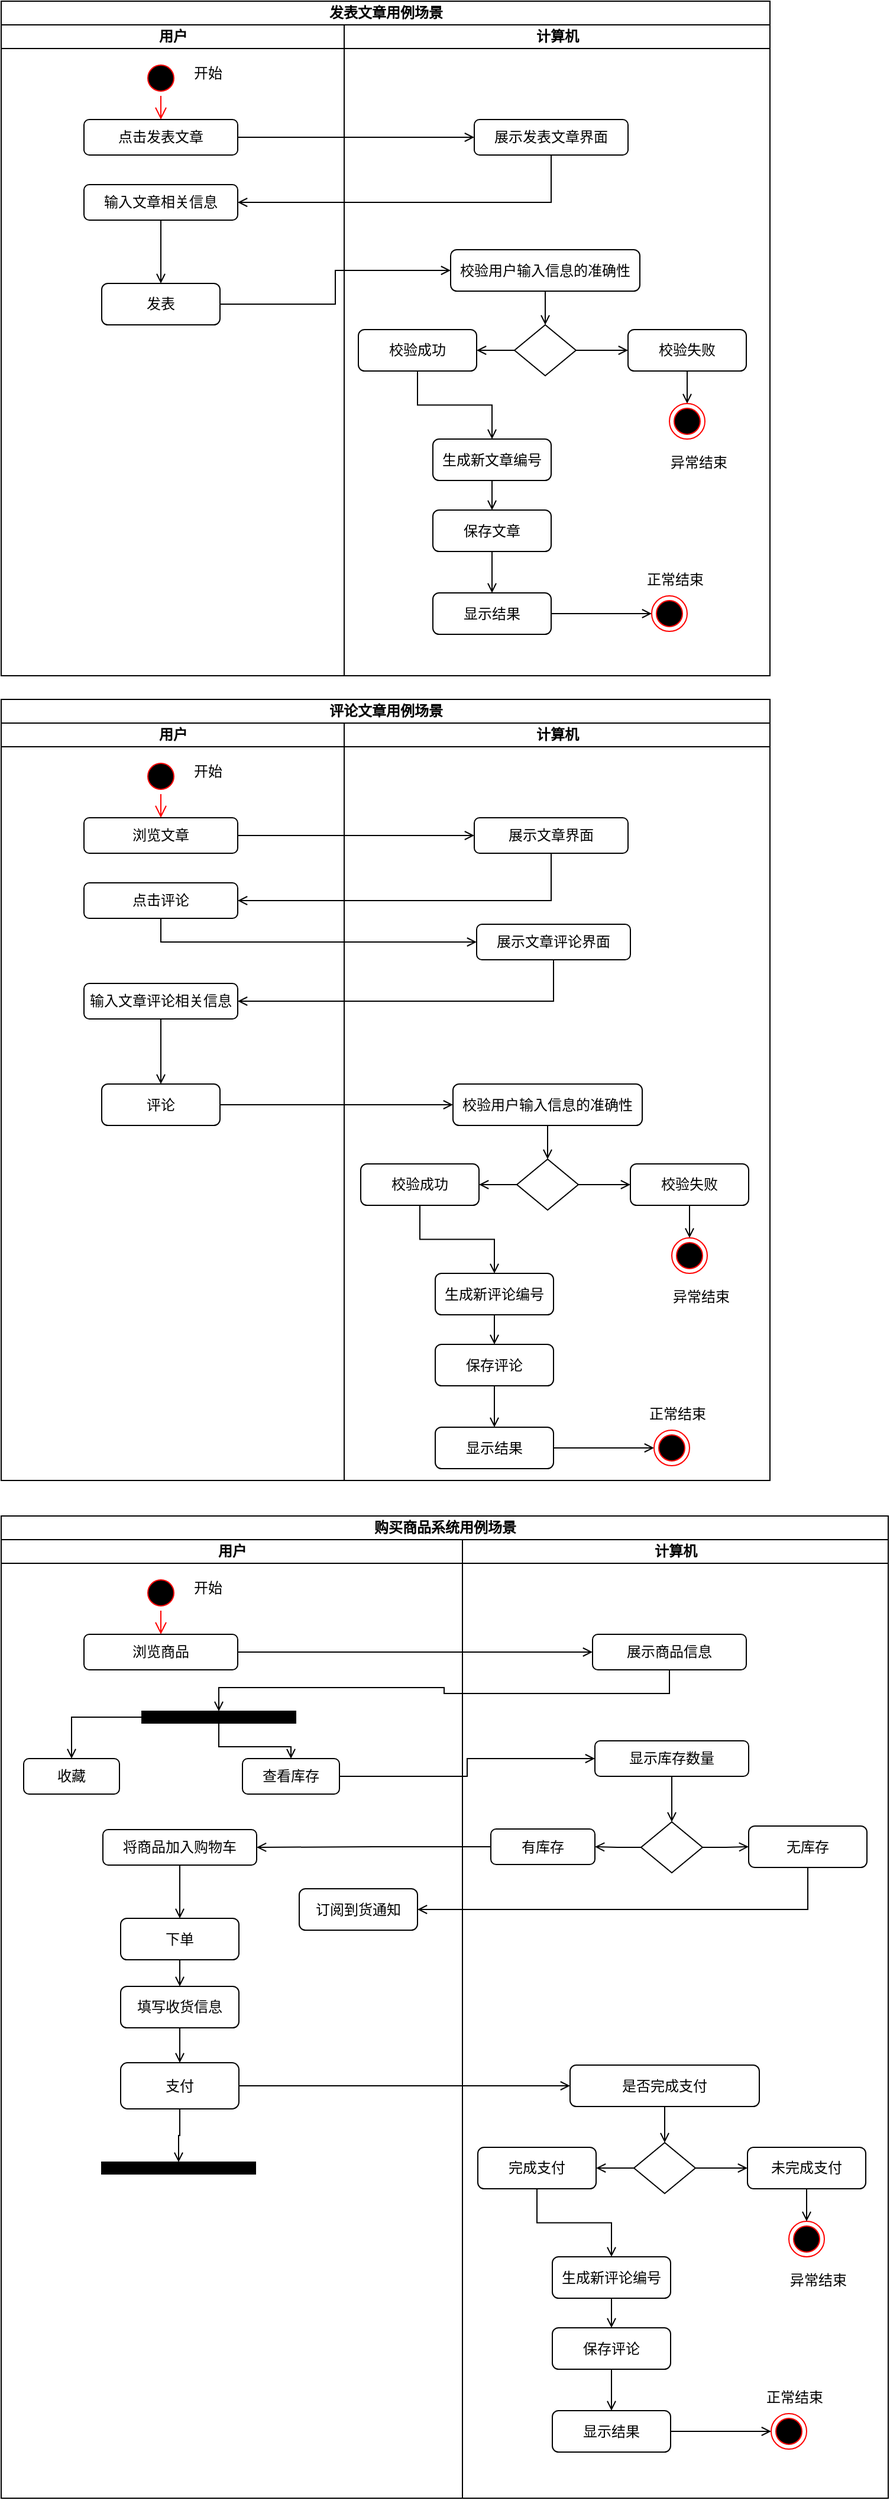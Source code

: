 <mxfile version="10.5.9" type="github"><diagram id="jBasl8lgkb4JKTrWV-qp" name="Page-1"><mxGraphModel dx="1158" dy="766" grid="1" gridSize="10" guides="1" tooltips="1" connect="1" arrows="1" fold="1" page="1" pageScale="1" pageWidth="1000" pageHeight="1169" math="0" shadow="0"><root><mxCell id="0"/><mxCell id="1" parent="0"/><mxCell id="3nHpxiF2lvMLMRA03GOL-1" value="发表文章用例场景" style="swimlane;html=1;childLayout=stackLayout;resizeParent=1;resizeParentMax=0;startSize=20;" parent="1" vertex="1"><mxGeometry x="20" y="20" width="650" height="570" as="geometry"/></mxCell><mxCell id="3nHpxiF2lvMLMRA03GOL-2" value="用户" style="swimlane;html=1;startSize=20;" parent="3nHpxiF2lvMLMRA03GOL-1" vertex="1"><mxGeometry y="20" width="290" height="550" as="geometry"/></mxCell><mxCell id="y1vb7JaNvTkRQ3xU6sZH-1" value="" style="ellipse;html=1;shape=startState;fillColor=#000000;strokeColor=#ff0000;" vertex="1" parent="3nHpxiF2lvMLMRA03GOL-2"><mxGeometry x="120" y="30" width="30" height="30" as="geometry"/></mxCell><mxCell id="y1vb7JaNvTkRQ3xU6sZH-2" value="" style="edgeStyle=orthogonalEdgeStyle;html=1;verticalAlign=bottom;endArrow=open;endSize=8;strokeColor=#ff0000;entryX=0.5;entryY=0;entryDx=0;entryDy=0;" edge="1" source="y1vb7JaNvTkRQ3xU6sZH-1" parent="3nHpxiF2lvMLMRA03GOL-2" target="y1vb7JaNvTkRQ3xU6sZH-3"><mxGeometry relative="1" as="geometry"><mxPoint x="135" y="100" as="targetPoint"/></mxGeometry></mxCell><mxCell id="y1vb7JaNvTkRQ3xU6sZH-3" value="点击发表文章" style="rounded=1;whiteSpace=wrap;html=1;" vertex="1" parent="3nHpxiF2lvMLMRA03GOL-2"><mxGeometry x="70" y="80" width="130" height="30" as="geometry"/></mxCell><mxCell id="y1vb7JaNvTkRQ3xU6sZH-38" style="edgeStyle=orthogonalEdgeStyle;rounded=0;orthogonalLoop=1;jettySize=auto;html=1;endArrow=open;endFill=0;" edge="1" parent="3nHpxiF2lvMLMRA03GOL-2" source="y1vb7JaNvTkRQ3xU6sZH-7" target="y1vb7JaNvTkRQ3xU6sZH-18"><mxGeometry relative="1" as="geometry"/></mxCell><mxCell id="y1vb7JaNvTkRQ3xU6sZH-7" value="输入文章相关信息" style="rounded=1;whiteSpace=wrap;html=1;" vertex="1" parent="3nHpxiF2lvMLMRA03GOL-2"><mxGeometry x="70" y="135" width="130" height="30" as="geometry"/></mxCell><mxCell id="y1vb7JaNvTkRQ3xU6sZH-18" value="发表" style="rounded=1;whiteSpace=wrap;html=1;" vertex="1" parent="3nHpxiF2lvMLMRA03GOL-2"><mxGeometry x="85" y="218.5" width="100" height="35" as="geometry"/></mxCell><mxCell id="y1vb7JaNvTkRQ3xU6sZH-36" value="开始" style="text;html=1;strokeColor=none;fillColor=none;align=center;verticalAlign=middle;whiteSpace=wrap;rounded=0;" vertex="1" parent="3nHpxiF2lvMLMRA03GOL-2"><mxGeometry x="150" y="32" width="50" height="18" as="geometry"/></mxCell><mxCell id="3nHpxiF2lvMLMRA03GOL-3" value="计算机" style="swimlane;html=1;startSize=20;" parent="3nHpxiF2lvMLMRA03GOL-1" vertex="1"><mxGeometry x="290" y="20" width="360" height="550" as="geometry"/></mxCell><mxCell id="y1vb7JaNvTkRQ3xU6sZH-5" value="展示发表文章界面" style="rounded=1;whiteSpace=wrap;html=1;" vertex="1" parent="3nHpxiF2lvMLMRA03GOL-3"><mxGeometry x="110" y="80" width="130" height="30" as="geometry"/></mxCell><mxCell id="y1vb7JaNvTkRQ3xU6sZH-12" style="edgeStyle=orthogonalEdgeStyle;rounded=0;orthogonalLoop=1;jettySize=auto;html=1;entryX=0.5;entryY=0;entryDx=0;entryDy=0;endArrow=open;endFill=0;" edge="1" parent="3nHpxiF2lvMLMRA03GOL-3" source="y1vb7JaNvTkRQ3xU6sZH-9" target="y1vb7JaNvTkRQ3xU6sZH-11"><mxGeometry relative="1" as="geometry"/></mxCell><mxCell id="y1vb7JaNvTkRQ3xU6sZH-9" value="校验用户输入信息的准确性" style="rounded=1;whiteSpace=wrap;html=1;" vertex="1" parent="3nHpxiF2lvMLMRA03GOL-3"><mxGeometry x="90" y="190" width="160" height="35" as="geometry"/></mxCell><mxCell id="y1vb7JaNvTkRQ3xU6sZH-14" style="edgeStyle=orthogonalEdgeStyle;rounded=0;orthogonalLoop=1;jettySize=auto;html=1;entryX=0;entryY=0.5;entryDx=0;entryDy=0;endArrow=open;endFill=0;" edge="1" parent="3nHpxiF2lvMLMRA03GOL-3" source="y1vb7JaNvTkRQ3xU6sZH-11" target="y1vb7JaNvTkRQ3xU6sZH-13"><mxGeometry relative="1" as="geometry"/></mxCell><mxCell id="y1vb7JaNvTkRQ3xU6sZH-16" style="edgeStyle=orthogonalEdgeStyle;rounded=0;orthogonalLoop=1;jettySize=auto;html=1;entryX=1;entryY=0.5;entryDx=0;entryDy=0;endArrow=open;endFill=0;" edge="1" parent="3nHpxiF2lvMLMRA03GOL-3" source="y1vb7JaNvTkRQ3xU6sZH-11" target="y1vb7JaNvTkRQ3xU6sZH-15"><mxGeometry relative="1" as="geometry"/></mxCell><mxCell id="y1vb7JaNvTkRQ3xU6sZH-11" value="" style="rhombus;whiteSpace=wrap;html=1;" vertex="1" parent="3nHpxiF2lvMLMRA03GOL-3"><mxGeometry x="144" y="253.5" width="52" height="43" as="geometry"/></mxCell><mxCell id="y1vb7JaNvTkRQ3xU6sZH-29" style="edgeStyle=orthogonalEdgeStyle;rounded=0;orthogonalLoop=1;jettySize=auto;html=1;entryX=0.5;entryY=0;entryDx=0;entryDy=0;endArrow=open;endFill=0;" edge="1" parent="3nHpxiF2lvMLMRA03GOL-3" source="y1vb7JaNvTkRQ3xU6sZH-13" target="y1vb7JaNvTkRQ3xU6sZH-27"><mxGeometry relative="1" as="geometry"/></mxCell><mxCell id="y1vb7JaNvTkRQ3xU6sZH-13" value="校验失败" style="rounded=1;whiteSpace=wrap;html=1;" vertex="1" parent="3nHpxiF2lvMLMRA03GOL-3"><mxGeometry x="240" y="257.5" width="100" height="35" as="geometry"/></mxCell><mxCell id="y1vb7JaNvTkRQ3xU6sZH-37" style="edgeStyle=orthogonalEdgeStyle;rounded=0;orthogonalLoop=1;jettySize=auto;html=1;entryX=0.5;entryY=0;entryDx=0;entryDy=0;endArrow=open;endFill=0;" edge="1" parent="3nHpxiF2lvMLMRA03GOL-3" source="y1vb7JaNvTkRQ3xU6sZH-15" target="y1vb7JaNvTkRQ3xU6sZH-21"><mxGeometry relative="1" as="geometry"/></mxCell><mxCell id="y1vb7JaNvTkRQ3xU6sZH-15" value="校验成功" style="rounded=1;whiteSpace=wrap;html=1;" vertex="1" parent="3nHpxiF2lvMLMRA03GOL-3"><mxGeometry x="12" y="257.5" width="100" height="35" as="geometry"/></mxCell><mxCell id="y1vb7JaNvTkRQ3xU6sZH-24" value="" style="edgeStyle=orthogonalEdgeStyle;rounded=0;orthogonalLoop=1;jettySize=auto;html=1;endArrow=open;endFill=0;" edge="1" parent="3nHpxiF2lvMLMRA03GOL-3" source="y1vb7JaNvTkRQ3xU6sZH-21" target="y1vb7JaNvTkRQ3xU6sZH-23"><mxGeometry relative="1" as="geometry"/></mxCell><mxCell id="y1vb7JaNvTkRQ3xU6sZH-21" value="生成新文章编号" style="rounded=1;whiteSpace=wrap;html=1;" vertex="1" parent="3nHpxiF2lvMLMRA03GOL-3"><mxGeometry x="75" y="350" width="100" height="35" as="geometry"/></mxCell><mxCell id="y1vb7JaNvTkRQ3xU6sZH-26" value="" style="edgeStyle=orthogonalEdgeStyle;rounded=0;orthogonalLoop=1;jettySize=auto;html=1;endArrow=open;endFill=0;" edge="1" parent="3nHpxiF2lvMLMRA03GOL-3" source="y1vb7JaNvTkRQ3xU6sZH-23" target="y1vb7JaNvTkRQ3xU6sZH-25"><mxGeometry relative="1" as="geometry"/></mxCell><mxCell id="y1vb7JaNvTkRQ3xU6sZH-23" value="保存文章" style="rounded=1;whiteSpace=wrap;html=1;" vertex="1" parent="3nHpxiF2lvMLMRA03GOL-3"><mxGeometry x="75" y="410" width="100" height="35" as="geometry"/></mxCell><mxCell id="y1vb7JaNvTkRQ3xU6sZH-31" style="edgeStyle=orthogonalEdgeStyle;rounded=0;orthogonalLoop=1;jettySize=auto;html=1;endArrow=open;endFill=0;" edge="1" parent="3nHpxiF2lvMLMRA03GOL-3" source="y1vb7JaNvTkRQ3xU6sZH-25" target="y1vb7JaNvTkRQ3xU6sZH-30"><mxGeometry relative="1" as="geometry"/></mxCell><mxCell id="y1vb7JaNvTkRQ3xU6sZH-25" value="显示结果" style="rounded=1;whiteSpace=wrap;html=1;" vertex="1" parent="3nHpxiF2lvMLMRA03GOL-3"><mxGeometry x="75" y="480" width="100" height="35" as="geometry"/></mxCell><mxCell id="y1vb7JaNvTkRQ3xU6sZH-27" value="" style="ellipse;html=1;shape=endState;fillColor=#000000;strokeColor=#ff0000;" vertex="1" parent="3nHpxiF2lvMLMRA03GOL-3"><mxGeometry x="275" y="320" width="30" height="30" as="geometry"/></mxCell><mxCell id="y1vb7JaNvTkRQ3xU6sZH-30" value="" style="ellipse;html=1;shape=endState;fillColor=#000000;strokeColor=#ff0000;" vertex="1" parent="3nHpxiF2lvMLMRA03GOL-3"><mxGeometry x="260" y="482.5" width="30" height="30" as="geometry"/></mxCell><mxCell id="y1vb7JaNvTkRQ3xU6sZH-34" value="异常结束" style="text;html=1;strokeColor=none;fillColor=none;align=center;verticalAlign=middle;whiteSpace=wrap;rounded=0;" vertex="1" parent="3nHpxiF2lvMLMRA03GOL-3"><mxGeometry x="270" y="358" width="60" height="23" as="geometry"/></mxCell><mxCell id="y1vb7JaNvTkRQ3xU6sZH-35" value="正常结束" style="text;html=1;strokeColor=none;fillColor=none;align=center;verticalAlign=middle;whiteSpace=wrap;rounded=0;" vertex="1" parent="3nHpxiF2lvMLMRA03GOL-3"><mxGeometry x="250" y="457" width="60" height="23" as="geometry"/></mxCell><mxCell id="y1vb7JaNvTkRQ3xU6sZH-6" value="" style="edgeStyle=orthogonalEdgeStyle;rounded=0;orthogonalLoop=1;jettySize=auto;html=1;endArrow=open;endFill=0;" edge="1" parent="3nHpxiF2lvMLMRA03GOL-1" source="y1vb7JaNvTkRQ3xU6sZH-3" target="y1vb7JaNvTkRQ3xU6sZH-5"><mxGeometry relative="1" as="geometry"/></mxCell><mxCell id="y1vb7JaNvTkRQ3xU6sZH-8" value="" style="edgeStyle=orthogonalEdgeStyle;rounded=0;orthogonalLoop=1;jettySize=auto;html=1;entryX=1;entryY=0.5;entryDx=0;entryDy=0;exitX=0.5;exitY=1;exitDx=0;exitDy=0;endArrow=open;endFill=0;" edge="1" parent="3nHpxiF2lvMLMRA03GOL-1" source="y1vb7JaNvTkRQ3xU6sZH-5" target="y1vb7JaNvTkRQ3xU6sZH-7"><mxGeometry relative="1" as="geometry"/></mxCell><mxCell id="y1vb7JaNvTkRQ3xU6sZH-39" style="edgeStyle=orthogonalEdgeStyle;rounded=0;orthogonalLoop=1;jettySize=auto;html=1;entryX=0;entryY=0.5;entryDx=0;entryDy=0;endArrow=open;endFill=0;" edge="1" parent="3nHpxiF2lvMLMRA03GOL-1" source="y1vb7JaNvTkRQ3xU6sZH-18" target="y1vb7JaNvTkRQ3xU6sZH-9"><mxGeometry relative="1" as="geometry"/></mxCell><mxCell id="y1vb7JaNvTkRQ3xU6sZH-40" value="评论文章用例场景" style="swimlane;html=1;childLayout=stackLayout;resizeParent=1;resizeParentMax=0;startSize=20;" vertex="1" parent="1"><mxGeometry x="20" y="610" width="650" height="660" as="geometry"/></mxCell><mxCell id="y1vb7JaNvTkRQ3xU6sZH-41" value="用户" style="swimlane;html=1;startSize=20;" vertex="1" parent="y1vb7JaNvTkRQ3xU6sZH-40"><mxGeometry y="20" width="290" height="640" as="geometry"/></mxCell><mxCell id="y1vb7JaNvTkRQ3xU6sZH-42" value="" style="ellipse;html=1;shape=startState;fillColor=#000000;strokeColor=#ff0000;" vertex="1" parent="y1vb7JaNvTkRQ3xU6sZH-41"><mxGeometry x="120" y="30" width="30" height="30" as="geometry"/></mxCell><mxCell id="y1vb7JaNvTkRQ3xU6sZH-43" value="" style="edgeStyle=orthogonalEdgeStyle;html=1;verticalAlign=bottom;endArrow=open;endSize=8;strokeColor=#ff0000;entryX=0.5;entryY=0;entryDx=0;entryDy=0;" edge="1" parent="y1vb7JaNvTkRQ3xU6sZH-41" source="y1vb7JaNvTkRQ3xU6sZH-42" target="y1vb7JaNvTkRQ3xU6sZH-44"><mxGeometry relative="1" as="geometry"><mxPoint x="135" y="100" as="targetPoint"/></mxGeometry></mxCell><mxCell id="y1vb7JaNvTkRQ3xU6sZH-44" value="浏览文章" style="rounded=1;whiteSpace=wrap;html=1;" vertex="1" parent="y1vb7JaNvTkRQ3xU6sZH-41"><mxGeometry x="70" y="80" width="130" height="30" as="geometry"/></mxCell><mxCell id="y1vb7JaNvTkRQ3xU6sZH-73" value="点击评论" style="rounded=1;whiteSpace=wrap;html=1;" vertex="1" parent="y1vb7JaNvTkRQ3xU6sZH-41"><mxGeometry x="70" y="135" width="130" height="30" as="geometry"/></mxCell><mxCell id="y1vb7JaNvTkRQ3xU6sZH-45" style="edgeStyle=orthogonalEdgeStyle;rounded=0;orthogonalLoop=1;jettySize=auto;html=1;endArrow=open;endFill=0;" edge="1" parent="y1vb7JaNvTkRQ3xU6sZH-41" source="y1vb7JaNvTkRQ3xU6sZH-46" target="y1vb7JaNvTkRQ3xU6sZH-47"><mxGeometry relative="1" as="geometry"/></mxCell><mxCell id="y1vb7JaNvTkRQ3xU6sZH-46" value="输入文章评论相关信息" style="rounded=1;whiteSpace=wrap;html=1;" vertex="1" parent="y1vb7JaNvTkRQ3xU6sZH-41"><mxGeometry x="70" y="220" width="130" height="30" as="geometry"/></mxCell><mxCell id="y1vb7JaNvTkRQ3xU6sZH-47" value="评论" style="rounded=1;whiteSpace=wrap;html=1;" vertex="1" parent="y1vb7JaNvTkRQ3xU6sZH-41"><mxGeometry x="85" y="305" width="100" height="35" as="geometry"/></mxCell><mxCell id="y1vb7JaNvTkRQ3xU6sZH-48" value="开始" style="text;html=1;strokeColor=none;fillColor=none;align=center;verticalAlign=middle;whiteSpace=wrap;rounded=0;" vertex="1" parent="y1vb7JaNvTkRQ3xU6sZH-41"><mxGeometry x="150" y="32" width="50" height="18" as="geometry"/></mxCell><mxCell id="y1vb7JaNvTkRQ3xU6sZH-72" style="edgeStyle=orthogonalEdgeStyle;rounded=0;orthogonalLoop=1;jettySize=auto;html=1;entryX=0;entryY=0.5;entryDx=0;entryDy=0;endArrow=open;endFill=0;" edge="1" parent="y1vb7JaNvTkRQ3xU6sZH-40" source="y1vb7JaNvTkRQ3xU6sZH-47" target="y1vb7JaNvTkRQ3xU6sZH-52"><mxGeometry relative="1" as="geometry"/></mxCell><mxCell id="y1vb7JaNvTkRQ3xU6sZH-49" value="计算机" style="swimlane;html=1;startSize=20;" vertex="1" parent="y1vb7JaNvTkRQ3xU6sZH-40"><mxGeometry x="290" y="20" width="360" height="640" as="geometry"/></mxCell><mxCell id="y1vb7JaNvTkRQ3xU6sZH-50" value="展示文章界面" style="rounded=1;whiteSpace=wrap;html=1;" vertex="1" parent="y1vb7JaNvTkRQ3xU6sZH-49"><mxGeometry x="110" y="80" width="130" height="30" as="geometry"/></mxCell><mxCell id="y1vb7JaNvTkRQ3xU6sZH-51" style="edgeStyle=orthogonalEdgeStyle;rounded=0;orthogonalLoop=1;jettySize=auto;html=1;entryX=0.5;entryY=0;entryDx=0;entryDy=0;endArrow=open;endFill=0;" edge="1" parent="y1vb7JaNvTkRQ3xU6sZH-49" source="y1vb7JaNvTkRQ3xU6sZH-52" target="y1vb7JaNvTkRQ3xU6sZH-55"><mxGeometry relative="1" as="geometry"/></mxCell><mxCell id="y1vb7JaNvTkRQ3xU6sZH-52" value="校验用户输入信息的准确性" style="rounded=1;whiteSpace=wrap;html=1;" vertex="1" parent="y1vb7JaNvTkRQ3xU6sZH-49"><mxGeometry x="92" y="305" width="160" height="35" as="geometry"/></mxCell><mxCell id="y1vb7JaNvTkRQ3xU6sZH-53" style="edgeStyle=orthogonalEdgeStyle;rounded=0;orthogonalLoop=1;jettySize=auto;html=1;entryX=0;entryY=0.5;entryDx=0;entryDy=0;endArrow=open;endFill=0;" edge="1" parent="y1vb7JaNvTkRQ3xU6sZH-49" source="y1vb7JaNvTkRQ3xU6sZH-55" target="y1vb7JaNvTkRQ3xU6sZH-57"><mxGeometry relative="1" as="geometry"/></mxCell><mxCell id="y1vb7JaNvTkRQ3xU6sZH-54" style="edgeStyle=orthogonalEdgeStyle;rounded=0;orthogonalLoop=1;jettySize=auto;html=1;entryX=1;entryY=0.5;entryDx=0;entryDy=0;endArrow=open;endFill=0;" edge="1" parent="y1vb7JaNvTkRQ3xU6sZH-49" source="y1vb7JaNvTkRQ3xU6sZH-55" target="y1vb7JaNvTkRQ3xU6sZH-59"><mxGeometry relative="1" as="geometry"/></mxCell><mxCell id="y1vb7JaNvTkRQ3xU6sZH-55" value="" style="rhombus;whiteSpace=wrap;html=1;" vertex="1" parent="y1vb7JaNvTkRQ3xU6sZH-49"><mxGeometry x="146" y="368.5" width="52" height="43" as="geometry"/></mxCell><mxCell id="y1vb7JaNvTkRQ3xU6sZH-56" style="edgeStyle=orthogonalEdgeStyle;rounded=0;orthogonalLoop=1;jettySize=auto;html=1;entryX=0.5;entryY=0;entryDx=0;entryDy=0;endArrow=open;endFill=0;" edge="1" parent="y1vb7JaNvTkRQ3xU6sZH-49" source="y1vb7JaNvTkRQ3xU6sZH-57" target="y1vb7JaNvTkRQ3xU6sZH-66"><mxGeometry relative="1" as="geometry"/></mxCell><mxCell id="y1vb7JaNvTkRQ3xU6sZH-57" value="校验失败" style="rounded=1;whiteSpace=wrap;html=1;" vertex="1" parent="y1vb7JaNvTkRQ3xU6sZH-49"><mxGeometry x="242" y="372.5" width="100" height="35" as="geometry"/></mxCell><mxCell id="y1vb7JaNvTkRQ3xU6sZH-58" style="edgeStyle=orthogonalEdgeStyle;rounded=0;orthogonalLoop=1;jettySize=auto;html=1;entryX=0.5;entryY=0;entryDx=0;entryDy=0;endArrow=open;endFill=0;" edge="1" parent="y1vb7JaNvTkRQ3xU6sZH-49" source="y1vb7JaNvTkRQ3xU6sZH-59" target="y1vb7JaNvTkRQ3xU6sZH-61"><mxGeometry relative="1" as="geometry"/></mxCell><mxCell id="y1vb7JaNvTkRQ3xU6sZH-59" value="校验成功" style="rounded=1;whiteSpace=wrap;html=1;" vertex="1" parent="y1vb7JaNvTkRQ3xU6sZH-49"><mxGeometry x="14" y="372.5" width="100" height="35" as="geometry"/></mxCell><mxCell id="y1vb7JaNvTkRQ3xU6sZH-60" value="" style="edgeStyle=orthogonalEdgeStyle;rounded=0;orthogonalLoop=1;jettySize=auto;html=1;endArrow=open;endFill=0;" edge="1" parent="y1vb7JaNvTkRQ3xU6sZH-49" source="y1vb7JaNvTkRQ3xU6sZH-61" target="y1vb7JaNvTkRQ3xU6sZH-63"><mxGeometry relative="1" as="geometry"/></mxCell><mxCell id="y1vb7JaNvTkRQ3xU6sZH-61" value="生成新评论编号" style="rounded=1;whiteSpace=wrap;html=1;" vertex="1" parent="y1vb7JaNvTkRQ3xU6sZH-49"><mxGeometry x="77" y="465" width="100" height="35" as="geometry"/></mxCell><mxCell id="y1vb7JaNvTkRQ3xU6sZH-62" value="" style="edgeStyle=orthogonalEdgeStyle;rounded=0;orthogonalLoop=1;jettySize=auto;html=1;endArrow=open;endFill=0;" edge="1" parent="y1vb7JaNvTkRQ3xU6sZH-49" source="y1vb7JaNvTkRQ3xU6sZH-63" target="y1vb7JaNvTkRQ3xU6sZH-65"><mxGeometry relative="1" as="geometry"/></mxCell><mxCell id="y1vb7JaNvTkRQ3xU6sZH-63" value="保存评论" style="rounded=1;whiteSpace=wrap;html=1;" vertex="1" parent="y1vb7JaNvTkRQ3xU6sZH-49"><mxGeometry x="77" y="525" width="100" height="35" as="geometry"/></mxCell><mxCell id="y1vb7JaNvTkRQ3xU6sZH-64" style="edgeStyle=orthogonalEdgeStyle;rounded=0;orthogonalLoop=1;jettySize=auto;html=1;endArrow=open;endFill=0;" edge="1" parent="y1vb7JaNvTkRQ3xU6sZH-49" source="y1vb7JaNvTkRQ3xU6sZH-65" target="y1vb7JaNvTkRQ3xU6sZH-67"><mxGeometry relative="1" as="geometry"/></mxCell><mxCell id="y1vb7JaNvTkRQ3xU6sZH-65" value="显示结果" style="rounded=1;whiteSpace=wrap;html=1;" vertex="1" parent="y1vb7JaNvTkRQ3xU6sZH-49"><mxGeometry x="77" y="595" width="100" height="35" as="geometry"/></mxCell><mxCell id="y1vb7JaNvTkRQ3xU6sZH-66" value="" style="ellipse;html=1;shape=endState;fillColor=#000000;strokeColor=#ff0000;" vertex="1" parent="y1vb7JaNvTkRQ3xU6sZH-49"><mxGeometry x="277" y="435" width="30" height="30" as="geometry"/></mxCell><mxCell id="y1vb7JaNvTkRQ3xU6sZH-67" value="" style="ellipse;html=1;shape=endState;fillColor=#000000;strokeColor=#ff0000;" vertex="1" parent="y1vb7JaNvTkRQ3xU6sZH-49"><mxGeometry x="262" y="597.5" width="30" height="30" as="geometry"/></mxCell><mxCell id="y1vb7JaNvTkRQ3xU6sZH-68" value="异常结束" style="text;html=1;strokeColor=none;fillColor=none;align=center;verticalAlign=middle;whiteSpace=wrap;rounded=0;" vertex="1" parent="y1vb7JaNvTkRQ3xU6sZH-49"><mxGeometry x="272" y="473" width="60" height="23" as="geometry"/></mxCell><mxCell id="y1vb7JaNvTkRQ3xU6sZH-69" value="正常结束" style="text;html=1;strokeColor=none;fillColor=none;align=center;verticalAlign=middle;whiteSpace=wrap;rounded=0;" vertex="1" parent="y1vb7JaNvTkRQ3xU6sZH-49"><mxGeometry x="252" y="572" width="60" height="23" as="geometry"/></mxCell><mxCell id="y1vb7JaNvTkRQ3xU6sZH-76" value="展示文章评论界面" style="rounded=1;whiteSpace=wrap;html=1;" vertex="1" parent="y1vb7JaNvTkRQ3xU6sZH-49"><mxGeometry x="112" y="170" width="130" height="30" as="geometry"/></mxCell><mxCell id="y1vb7JaNvTkRQ3xU6sZH-70" value="" style="edgeStyle=orthogonalEdgeStyle;rounded=0;orthogonalLoop=1;jettySize=auto;html=1;endArrow=open;endFill=0;" edge="1" parent="y1vb7JaNvTkRQ3xU6sZH-40" source="y1vb7JaNvTkRQ3xU6sZH-44" target="y1vb7JaNvTkRQ3xU6sZH-50"><mxGeometry relative="1" as="geometry"/></mxCell><mxCell id="y1vb7JaNvTkRQ3xU6sZH-71" value="" style="edgeStyle=orthogonalEdgeStyle;rounded=0;orthogonalLoop=1;jettySize=auto;html=1;entryX=1;entryY=0.5;entryDx=0;entryDy=0;exitX=0.5;exitY=1;exitDx=0;exitDy=0;endArrow=open;endFill=0;" edge="1" parent="y1vb7JaNvTkRQ3xU6sZH-40" source="y1vb7JaNvTkRQ3xU6sZH-50" target="y1vb7JaNvTkRQ3xU6sZH-73"><mxGeometry relative="1" as="geometry"/></mxCell><mxCell id="y1vb7JaNvTkRQ3xU6sZH-77" value="" style="edgeStyle=orthogonalEdgeStyle;rounded=0;orthogonalLoop=1;jettySize=auto;html=1;endArrow=open;endFill=0;exitX=0.5;exitY=1;exitDx=0;exitDy=0;entryX=0;entryY=0.5;entryDx=0;entryDy=0;" edge="1" parent="y1vb7JaNvTkRQ3xU6sZH-40" source="y1vb7JaNvTkRQ3xU6sZH-73" target="y1vb7JaNvTkRQ3xU6sZH-76"><mxGeometry relative="1" as="geometry"/></mxCell><mxCell id="y1vb7JaNvTkRQ3xU6sZH-78" style="edgeStyle=orthogonalEdgeStyle;rounded=0;orthogonalLoop=1;jettySize=auto;html=1;entryX=1;entryY=0.5;entryDx=0;entryDy=0;endArrow=open;endFill=0;exitX=0.5;exitY=1;exitDx=0;exitDy=0;" edge="1" parent="y1vb7JaNvTkRQ3xU6sZH-40" source="y1vb7JaNvTkRQ3xU6sZH-76" target="y1vb7JaNvTkRQ3xU6sZH-46"><mxGeometry relative="1" as="geometry"/></mxCell><mxCell id="y1vb7JaNvTkRQ3xU6sZH-79" value="购买商品系统用例场景" style="swimlane;html=1;childLayout=stackLayout;resizeParent=1;resizeParentMax=0;startSize=20;" vertex="1" parent="1"><mxGeometry x="20" y="1300" width="750" height="830" as="geometry"/></mxCell><mxCell id="y1vb7JaNvTkRQ3xU6sZH-80" value="用户" style="swimlane;html=1;startSize=20;" vertex="1" parent="y1vb7JaNvTkRQ3xU6sZH-79"><mxGeometry y="20" width="390" height="810" as="geometry"/></mxCell><mxCell id="y1vb7JaNvTkRQ3xU6sZH-81" value="" style="ellipse;html=1;shape=startState;fillColor=#000000;strokeColor=#ff0000;" vertex="1" parent="y1vb7JaNvTkRQ3xU6sZH-80"><mxGeometry x="120" y="30" width="30" height="30" as="geometry"/></mxCell><mxCell id="y1vb7JaNvTkRQ3xU6sZH-82" value="" style="edgeStyle=orthogonalEdgeStyle;html=1;verticalAlign=bottom;endArrow=open;endSize=8;strokeColor=#ff0000;entryX=0.5;entryY=0;entryDx=0;entryDy=0;" edge="1" parent="y1vb7JaNvTkRQ3xU6sZH-80" source="y1vb7JaNvTkRQ3xU6sZH-81" target="y1vb7JaNvTkRQ3xU6sZH-83"><mxGeometry relative="1" as="geometry"><mxPoint x="135" y="100" as="targetPoint"/></mxGeometry></mxCell><mxCell id="y1vb7JaNvTkRQ3xU6sZH-83" value="浏览商品" style="rounded=1;whiteSpace=wrap;html=1;" vertex="1" parent="y1vb7JaNvTkRQ3xU6sZH-80"><mxGeometry x="70" y="80" width="130" height="30" as="geometry"/></mxCell><mxCell id="y1vb7JaNvTkRQ3xU6sZH-85" style="edgeStyle=orthogonalEdgeStyle;rounded=0;orthogonalLoop=1;jettySize=auto;html=1;endArrow=open;endFill=0;" edge="1" parent="y1vb7JaNvTkRQ3xU6sZH-80" source="y1vb7JaNvTkRQ3xU6sZH-86" target="y1vb7JaNvTkRQ3xU6sZH-87"><mxGeometry relative="1" as="geometry"/></mxCell><mxCell id="y1vb7JaNvTkRQ3xU6sZH-86" value="将商品加入购物车" style="rounded=1;whiteSpace=wrap;html=1;" vertex="1" parent="y1vb7JaNvTkRQ3xU6sZH-80"><mxGeometry x="86" y="245" width="130" height="30" as="geometry"/></mxCell><mxCell id="y1vb7JaNvTkRQ3xU6sZH-140" value="" style="edgeStyle=orthogonalEdgeStyle;rounded=0;orthogonalLoop=1;jettySize=auto;html=1;endArrow=open;endFill=0;" edge="1" parent="y1vb7JaNvTkRQ3xU6sZH-80" source="y1vb7JaNvTkRQ3xU6sZH-87" target="y1vb7JaNvTkRQ3xU6sZH-139"><mxGeometry relative="1" as="geometry"/></mxCell><mxCell id="y1vb7JaNvTkRQ3xU6sZH-87" value="下单" style="rounded=1;whiteSpace=wrap;html=1;" vertex="1" parent="y1vb7JaNvTkRQ3xU6sZH-80"><mxGeometry x="101" y="320" width="100" height="35" as="geometry"/></mxCell><mxCell id="y1vb7JaNvTkRQ3xU6sZH-145" value="" style="edgeStyle=orthogonalEdgeStyle;rounded=0;orthogonalLoop=1;jettySize=auto;html=1;endArrow=open;endFill=0;" edge="1" parent="y1vb7JaNvTkRQ3xU6sZH-80" source="y1vb7JaNvTkRQ3xU6sZH-139" target="y1vb7JaNvTkRQ3xU6sZH-144"><mxGeometry relative="1" as="geometry"/></mxCell><mxCell id="y1vb7JaNvTkRQ3xU6sZH-139" value="填写收货信息" style="rounded=1;whiteSpace=wrap;html=1;" vertex="1" parent="y1vb7JaNvTkRQ3xU6sZH-80"><mxGeometry x="101" y="377.5" width="100" height="35" as="geometry"/></mxCell><mxCell id="y1vb7JaNvTkRQ3xU6sZH-144" value="支付" style="rounded=1;whiteSpace=wrap;html=1;" vertex="1" parent="y1vb7JaNvTkRQ3xU6sZH-80"><mxGeometry x="101" y="442" width="100" height="39" as="geometry"/></mxCell><mxCell id="y1vb7JaNvTkRQ3xU6sZH-88" value="开始" style="text;html=1;strokeColor=none;fillColor=none;align=center;verticalAlign=middle;whiteSpace=wrap;rounded=0;" vertex="1" parent="y1vb7JaNvTkRQ3xU6sZH-80"><mxGeometry x="150" y="32" width="50" height="18" as="geometry"/></mxCell><mxCell id="y1vb7JaNvTkRQ3xU6sZH-121" style="edgeStyle=orthogonalEdgeStyle;rounded=0;orthogonalLoop=1;jettySize=auto;html=1;endArrow=open;endFill=0;" edge="1" parent="y1vb7JaNvTkRQ3xU6sZH-80" source="y1vb7JaNvTkRQ3xU6sZH-116" target="y1vb7JaNvTkRQ3xU6sZH-117"><mxGeometry relative="1" as="geometry"/></mxCell><mxCell id="y1vb7JaNvTkRQ3xU6sZH-123" style="edgeStyle=orthogonalEdgeStyle;rounded=0;orthogonalLoop=1;jettySize=auto;html=1;entryX=0.5;entryY=0;entryDx=0;entryDy=0;endArrow=open;endFill=0;" edge="1" parent="y1vb7JaNvTkRQ3xU6sZH-80" source="y1vb7JaNvTkRQ3xU6sZH-116" target="y1vb7JaNvTkRQ3xU6sZH-122"><mxGeometry relative="1" as="geometry"/></mxCell><mxCell id="y1vb7JaNvTkRQ3xU6sZH-116" value="" style="rounded=0;whiteSpace=wrap;html=1;gradientColor=none;fillColor=#000000;" vertex="1" parent="y1vb7JaNvTkRQ3xU6sZH-80"><mxGeometry x="119" y="145" width="130" height="10" as="geometry"/></mxCell><mxCell id="y1vb7JaNvTkRQ3xU6sZH-117" value="收藏" style="rounded=1;whiteSpace=wrap;html=1;" vertex="1" parent="y1vb7JaNvTkRQ3xU6sZH-80"><mxGeometry x="19" y="185" width="81" height="30" as="geometry"/></mxCell><mxCell id="y1vb7JaNvTkRQ3xU6sZH-122" value="查看库存" style="rounded=1;whiteSpace=wrap;html=1;" vertex="1" parent="y1vb7JaNvTkRQ3xU6sZH-80"><mxGeometry x="204" y="185" width="82" height="30" as="geometry"/></mxCell><mxCell id="y1vb7JaNvTkRQ3xU6sZH-141" value="订阅到货通知" style="rounded=1;whiteSpace=wrap;html=1;" vertex="1" parent="y1vb7JaNvTkRQ3xU6sZH-80"><mxGeometry x="252" y="295" width="100" height="35" as="geometry"/></mxCell><mxCell id="y1vb7JaNvTkRQ3xU6sZH-210" value="" style="rounded=0;whiteSpace=wrap;html=1;gradientColor=none;fillColor=#000000;" vertex="1" parent="y1vb7JaNvTkRQ3xU6sZH-80"><mxGeometry x="85" y="526" width="130" height="10" as="geometry"/></mxCell><mxCell id="y1vb7JaNvTkRQ3xU6sZH-147" style="edgeStyle=orthogonalEdgeStyle;rounded=0;orthogonalLoop=1;jettySize=auto;html=1;endArrow=open;endFill=0;entryX=0.5;entryY=0;entryDx=0;entryDy=0;" edge="1" parent="y1vb7JaNvTkRQ3xU6sZH-80" source="y1vb7JaNvTkRQ3xU6sZH-144" target="y1vb7JaNvTkRQ3xU6sZH-210"><mxGeometry relative="1" as="geometry"><mxPoint x="151" y="520" as="targetPoint"/></mxGeometry></mxCell><mxCell id="y1vb7JaNvTkRQ3xU6sZH-90" value="计算机" style="swimlane;html=1;startSize=20;" vertex="1" parent="y1vb7JaNvTkRQ3xU6sZH-79"><mxGeometry x="390" y="20" width="360" height="810" as="geometry"/></mxCell><mxCell id="y1vb7JaNvTkRQ3xU6sZH-91" value="展示商品信息" style="rounded=1;whiteSpace=wrap;html=1;" vertex="1" parent="y1vb7JaNvTkRQ3xU6sZH-90"><mxGeometry x="110" y="80" width="130" height="30" as="geometry"/></mxCell><mxCell id="y1vb7JaNvTkRQ3xU6sZH-92" style="edgeStyle=orthogonalEdgeStyle;rounded=0;orthogonalLoop=1;jettySize=auto;html=1;entryX=0.5;entryY=0;entryDx=0;entryDy=0;endArrow=open;endFill=0;" edge="1" parent="y1vb7JaNvTkRQ3xU6sZH-90" source="y1vb7JaNvTkRQ3xU6sZH-93" target="y1vb7JaNvTkRQ3xU6sZH-96"><mxGeometry relative="1" as="geometry"/></mxCell><mxCell id="y1vb7JaNvTkRQ3xU6sZH-93" value="是否完成支付" style="rounded=1;whiteSpace=wrap;html=1;" vertex="1" parent="y1vb7JaNvTkRQ3xU6sZH-90"><mxGeometry x="91" y="444" width="160" height="35" as="geometry"/></mxCell><mxCell id="y1vb7JaNvTkRQ3xU6sZH-94" style="edgeStyle=orthogonalEdgeStyle;rounded=0;orthogonalLoop=1;jettySize=auto;html=1;entryX=0;entryY=0.5;entryDx=0;entryDy=0;endArrow=open;endFill=0;" edge="1" parent="y1vb7JaNvTkRQ3xU6sZH-90" source="y1vb7JaNvTkRQ3xU6sZH-96" target="y1vb7JaNvTkRQ3xU6sZH-98"><mxGeometry relative="1" as="geometry"/></mxCell><mxCell id="y1vb7JaNvTkRQ3xU6sZH-95" style="edgeStyle=orthogonalEdgeStyle;rounded=0;orthogonalLoop=1;jettySize=auto;html=1;entryX=1;entryY=0.5;entryDx=0;entryDy=0;endArrow=open;endFill=0;" edge="1" parent="y1vb7JaNvTkRQ3xU6sZH-90" source="y1vb7JaNvTkRQ3xU6sZH-96" target="y1vb7JaNvTkRQ3xU6sZH-100"><mxGeometry relative="1" as="geometry"/></mxCell><mxCell id="y1vb7JaNvTkRQ3xU6sZH-96" value="" style="rhombus;whiteSpace=wrap;html=1;" vertex="1" parent="y1vb7JaNvTkRQ3xU6sZH-90"><mxGeometry x="145" y="509.5" width="52" height="43" as="geometry"/></mxCell><mxCell id="y1vb7JaNvTkRQ3xU6sZH-99" style="edgeStyle=orthogonalEdgeStyle;rounded=0;orthogonalLoop=1;jettySize=auto;html=1;entryX=0.5;entryY=0;entryDx=0;entryDy=0;endArrow=open;endFill=0;" edge="1" parent="y1vb7JaNvTkRQ3xU6sZH-90" source="y1vb7JaNvTkRQ3xU6sZH-100" target="y1vb7JaNvTkRQ3xU6sZH-102"><mxGeometry relative="1" as="geometry"/></mxCell><mxCell id="y1vb7JaNvTkRQ3xU6sZH-100" value="完成支付" style="rounded=1;whiteSpace=wrap;html=1;" vertex="1" parent="y1vb7JaNvTkRQ3xU6sZH-90"><mxGeometry x="13" y="513.5" width="100" height="35" as="geometry"/></mxCell><mxCell id="y1vb7JaNvTkRQ3xU6sZH-101" value="" style="edgeStyle=orthogonalEdgeStyle;rounded=0;orthogonalLoop=1;jettySize=auto;html=1;endArrow=open;endFill=0;" edge="1" parent="y1vb7JaNvTkRQ3xU6sZH-90" source="y1vb7JaNvTkRQ3xU6sZH-102" target="y1vb7JaNvTkRQ3xU6sZH-104"><mxGeometry relative="1" as="geometry"/></mxCell><mxCell id="y1vb7JaNvTkRQ3xU6sZH-102" value="生成新评论编号" style="rounded=1;whiteSpace=wrap;html=1;" vertex="1" parent="y1vb7JaNvTkRQ3xU6sZH-90"><mxGeometry x="76" y="606" width="100" height="35" as="geometry"/></mxCell><mxCell id="y1vb7JaNvTkRQ3xU6sZH-103" value="" style="edgeStyle=orthogonalEdgeStyle;rounded=0;orthogonalLoop=1;jettySize=auto;html=1;endArrow=open;endFill=0;" edge="1" parent="y1vb7JaNvTkRQ3xU6sZH-90" source="y1vb7JaNvTkRQ3xU6sZH-104" target="y1vb7JaNvTkRQ3xU6sZH-106"><mxGeometry relative="1" as="geometry"/></mxCell><mxCell id="y1vb7JaNvTkRQ3xU6sZH-104" value="保存评论" style="rounded=1;whiteSpace=wrap;html=1;" vertex="1" parent="y1vb7JaNvTkRQ3xU6sZH-90"><mxGeometry x="76" y="666" width="100" height="35" as="geometry"/></mxCell><mxCell id="y1vb7JaNvTkRQ3xU6sZH-105" style="edgeStyle=orthogonalEdgeStyle;rounded=0;orthogonalLoop=1;jettySize=auto;html=1;endArrow=open;endFill=0;" edge="1" parent="y1vb7JaNvTkRQ3xU6sZH-90" source="y1vb7JaNvTkRQ3xU6sZH-106" target="y1vb7JaNvTkRQ3xU6sZH-108"><mxGeometry relative="1" as="geometry"/></mxCell><mxCell id="y1vb7JaNvTkRQ3xU6sZH-106" value="显示结果" style="rounded=1;whiteSpace=wrap;html=1;" vertex="1" parent="y1vb7JaNvTkRQ3xU6sZH-90"><mxGeometry x="76" y="736" width="100" height="35" as="geometry"/></mxCell><mxCell id="y1vb7JaNvTkRQ3xU6sZH-108" value="" style="ellipse;html=1;shape=endState;fillColor=#000000;strokeColor=#ff0000;" vertex="1" parent="y1vb7JaNvTkRQ3xU6sZH-90"><mxGeometry x="261" y="738.5" width="30" height="30" as="geometry"/></mxCell><mxCell id="y1vb7JaNvTkRQ3xU6sZH-110" value="正常结束" style="text;html=1;strokeColor=none;fillColor=none;align=center;verticalAlign=middle;whiteSpace=wrap;rounded=0;" vertex="1" parent="y1vb7JaNvTkRQ3xU6sZH-90"><mxGeometry x="251" y="713" width="60" height="23" as="geometry"/></mxCell><mxCell id="y1vb7JaNvTkRQ3xU6sZH-125" style="edgeStyle=orthogonalEdgeStyle;rounded=0;orthogonalLoop=1;jettySize=auto;html=1;entryX=0.5;entryY=0;entryDx=0;entryDy=0;endArrow=open;endFill=0;" edge="1" parent="y1vb7JaNvTkRQ3xU6sZH-90" source="y1vb7JaNvTkRQ3xU6sZH-111" target="y1vb7JaNvTkRQ3xU6sZH-124"><mxGeometry relative="1" as="geometry"/></mxCell><mxCell id="y1vb7JaNvTkRQ3xU6sZH-111" value="显示库存数量" style="rounded=1;whiteSpace=wrap;html=1;" vertex="1" parent="y1vb7JaNvTkRQ3xU6sZH-90"><mxGeometry x="112" y="170" width="130" height="30" as="geometry"/></mxCell><mxCell id="y1vb7JaNvTkRQ3xU6sZH-135" style="edgeStyle=orthogonalEdgeStyle;rounded=0;orthogonalLoop=1;jettySize=auto;html=1;endArrow=open;endFill=0;" edge="1" parent="y1vb7JaNvTkRQ3xU6sZH-90" source="y1vb7JaNvTkRQ3xU6sZH-124" target="y1vb7JaNvTkRQ3xU6sZH-131"><mxGeometry relative="1" as="geometry"/></mxCell><mxCell id="y1vb7JaNvTkRQ3xU6sZH-137" style="edgeStyle=orthogonalEdgeStyle;rounded=0;orthogonalLoop=1;jettySize=auto;html=1;entryX=1;entryY=0.5;entryDx=0;entryDy=0;endArrow=open;endFill=0;" edge="1" parent="y1vb7JaNvTkRQ3xU6sZH-90" source="y1vb7JaNvTkRQ3xU6sZH-124" target="y1vb7JaNvTkRQ3xU6sZH-136"><mxGeometry relative="1" as="geometry"/></mxCell><mxCell id="y1vb7JaNvTkRQ3xU6sZH-124" value="" style="rhombus;whiteSpace=wrap;html=1;" vertex="1" parent="y1vb7JaNvTkRQ3xU6sZH-90"><mxGeometry x="151" y="238.5" width="52" height="43" as="geometry"/></mxCell><mxCell id="y1vb7JaNvTkRQ3xU6sZH-129" value="" style="group" vertex="1" connectable="0" parent="y1vb7JaNvTkRQ3xU6sZH-90"><mxGeometry x="241" y="513.5" width="100" height="123.5" as="geometry"/></mxCell><mxCell id="y1vb7JaNvTkRQ3xU6sZH-98" value="未完成支付" style="rounded=1;whiteSpace=wrap;html=1;" vertex="1" parent="y1vb7JaNvTkRQ3xU6sZH-129"><mxGeometry width="100" height="35" as="geometry"/></mxCell><mxCell id="y1vb7JaNvTkRQ3xU6sZH-107" value="" style="ellipse;html=1;shape=endState;fillColor=#000000;strokeColor=#ff0000;" vertex="1" parent="y1vb7JaNvTkRQ3xU6sZH-129"><mxGeometry x="35" y="62.5" width="30" height="30" as="geometry"/></mxCell><mxCell id="y1vb7JaNvTkRQ3xU6sZH-97" style="edgeStyle=orthogonalEdgeStyle;rounded=0;orthogonalLoop=1;jettySize=auto;html=1;entryX=0.5;entryY=0;entryDx=0;entryDy=0;endArrow=open;endFill=0;" edge="1" parent="y1vb7JaNvTkRQ3xU6sZH-129" source="y1vb7JaNvTkRQ3xU6sZH-98" target="y1vb7JaNvTkRQ3xU6sZH-107"><mxGeometry relative="1" as="geometry"/></mxCell><mxCell id="y1vb7JaNvTkRQ3xU6sZH-109" value="异常结束" style="text;html=1;strokeColor=none;fillColor=none;align=center;verticalAlign=middle;whiteSpace=wrap;rounded=0;" vertex="1" parent="y1vb7JaNvTkRQ3xU6sZH-129"><mxGeometry x="30" y="100.5" width="60" height="23" as="geometry"/></mxCell><mxCell id="y1vb7JaNvTkRQ3xU6sZH-136" value="有库存" style="rounded=1;whiteSpace=wrap;html=1;" vertex="1" parent="y1vb7JaNvTkRQ3xU6sZH-90"><mxGeometry x="24" y="244.5" width="88" height="30" as="geometry"/></mxCell><mxCell id="y1vb7JaNvTkRQ3xU6sZH-131" value="无库存" style="rounded=1;whiteSpace=wrap;html=1;" vertex="1" parent="y1vb7JaNvTkRQ3xU6sZH-90"><mxGeometry x="242" y="242" width="100" height="35" as="geometry"/></mxCell><mxCell id="y1vb7JaNvTkRQ3xU6sZH-112" value="" style="edgeStyle=orthogonalEdgeStyle;rounded=0;orthogonalLoop=1;jettySize=auto;html=1;endArrow=open;endFill=0;" edge="1" parent="y1vb7JaNvTkRQ3xU6sZH-79" source="y1vb7JaNvTkRQ3xU6sZH-83" target="y1vb7JaNvTkRQ3xU6sZH-91"><mxGeometry relative="1" as="geometry"/></mxCell><mxCell id="y1vb7JaNvTkRQ3xU6sZH-120" style="edgeStyle=orthogonalEdgeStyle;rounded=0;orthogonalLoop=1;jettySize=auto;html=1;entryX=0.5;entryY=0;entryDx=0;entryDy=0;endArrow=open;endFill=0;exitX=0.5;exitY=1;exitDx=0;exitDy=0;" edge="1" parent="y1vb7JaNvTkRQ3xU6sZH-79" source="y1vb7JaNvTkRQ3xU6sZH-91" target="y1vb7JaNvTkRQ3xU6sZH-116"><mxGeometry relative="1" as="geometry"/></mxCell><mxCell id="y1vb7JaNvTkRQ3xU6sZH-126" style="edgeStyle=orthogonalEdgeStyle;rounded=0;orthogonalLoop=1;jettySize=auto;html=1;entryX=0;entryY=0.5;entryDx=0;entryDy=0;endArrow=open;endFill=0;" edge="1" parent="y1vb7JaNvTkRQ3xU6sZH-79" source="y1vb7JaNvTkRQ3xU6sZH-122" target="y1vb7JaNvTkRQ3xU6sZH-111"><mxGeometry relative="1" as="geometry"/></mxCell><mxCell id="y1vb7JaNvTkRQ3xU6sZH-138" style="edgeStyle=orthogonalEdgeStyle;rounded=0;orthogonalLoop=1;jettySize=auto;html=1;entryX=1;entryY=0.5;entryDx=0;entryDy=0;endArrow=open;endFill=0;" edge="1" parent="y1vb7JaNvTkRQ3xU6sZH-79" source="y1vb7JaNvTkRQ3xU6sZH-136" target="y1vb7JaNvTkRQ3xU6sZH-86"><mxGeometry relative="1" as="geometry"/></mxCell><mxCell id="y1vb7JaNvTkRQ3xU6sZH-142" value="" style="edgeStyle=orthogonalEdgeStyle;rounded=0;orthogonalLoop=1;jettySize=auto;html=1;endArrow=open;endFill=0;exitX=0.5;exitY=1;exitDx=0;exitDy=0;entryX=1;entryY=0.5;entryDx=0;entryDy=0;" edge="1" parent="y1vb7JaNvTkRQ3xU6sZH-79" source="y1vb7JaNvTkRQ3xU6sZH-131" target="y1vb7JaNvTkRQ3xU6sZH-141"><mxGeometry relative="1" as="geometry"/></mxCell><mxCell id="y1vb7JaNvTkRQ3xU6sZH-209" style="edgeStyle=orthogonalEdgeStyle;rounded=0;orthogonalLoop=1;jettySize=auto;html=1;entryX=0;entryY=0.5;entryDx=0;entryDy=0;endArrow=open;endFill=0;" edge="1" parent="y1vb7JaNvTkRQ3xU6sZH-79" source="y1vb7JaNvTkRQ3xU6sZH-144" target="y1vb7JaNvTkRQ3xU6sZH-93"><mxGeometry relative="1" as="geometry"/></mxCell></root></mxGraphModel></diagram></mxfile>